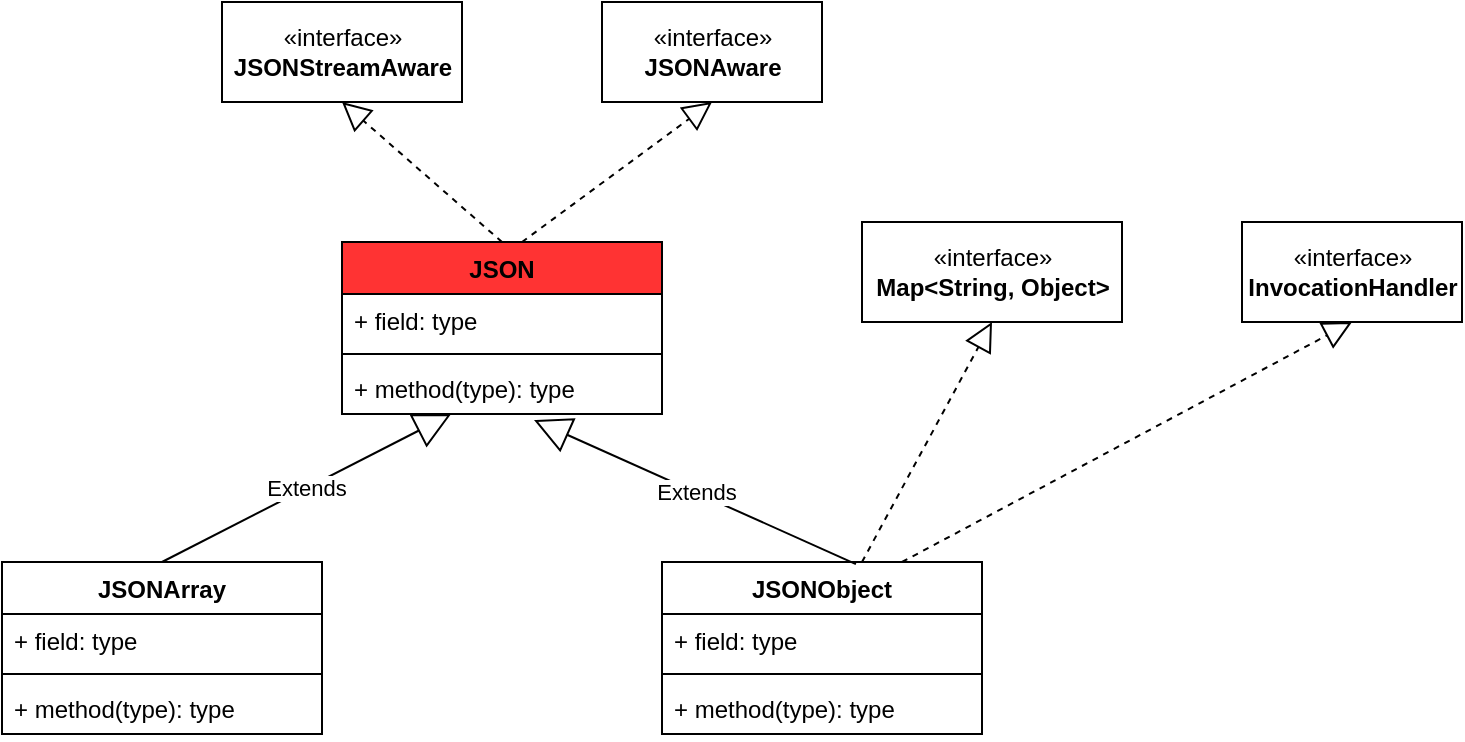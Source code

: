 <mxfile version="13.9.8" type="device"><diagram id="LidA605DOnQEVZmDMCaE" name="第 1 页"><mxGraphModel dx="1186" dy="598" grid="1" gridSize="10" guides="1" tooltips="1" connect="1" arrows="1" fold="1" page="1" pageScale="1" pageWidth="33000" pageHeight="46081" math="0" shadow="0"><root><mxCell id="0"/><mxCell id="1" parent="0"/><mxCell id="-h19g9VoPCRKPN4-aigi-5" value="JSON" style="swimlane;fontStyle=1;align=center;verticalAlign=top;childLayout=stackLayout;horizontal=1;startSize=26;horizontalStack=0;resizeParent=1;resizeParentMax=0;resizeLast=0;collapsible=1;marginBottom=0;fillColor=#FF3333;" parent="1" vertex="1"><mxGeometry x="340" y="470" width="160" height="86" as="geometry"/></mxCell><mxCell id="-h19g9VoPCRKPN4-aigi-11" value="" style="endArrow=block;dashed=1;endFill=0;endSize=12;html=1;entryX=0.5;entryY=1;entryDx=0;entryDy=0;" parent="-h19g9VoPCRKPN4-aigi-5" target="-h19g9VoPCRKPN4-aigi-10" edge="1"><mxGeometry width="160" relative="1" as="geometry"><mxPoint x="80" as="sourcePoint"/><mxPoint x="240" as="targetPoint"/></mxGeometry></mxCell><mxCell id="-h19g9VoPCRKPN4-aigi-13" value="" style="endArrow=block;dashed=1;endFill=0;endSize=12;html=1;entryX=0.5;entryY=1;entryDx=0;entryDy=0;" parent="-h19g9VoPCRKPN4-aigi-5" target="-h19g9VoPCRKPN4-aigi-12" edge="1"><mxGeometry width="160" relative="1" as="geometry"><mxPoint x="90" as="sourcePoint"/><mxPoint x="250" as="targetPoint"/></mxGeometry></mxCell><mxCell id="-h19g9VoPCRKPN4-aigi-6" value="+ field: type" style="text;strokeColor=none;fillColor=none;align=left;verticalAlign=top;spacingLeft=4;spacingRight=4;overflow=hidden;rotatable=0;points=[[0,0.5],[1,0.5]];portConstraint=eastwest;" parent="-h19g9VoPCRKPN4-aigi-5" vertex="1"><mxGeometry y="26" width="160" height="26" as="geometry"/></mxCell><mxCell id="-h19g9VoPCRKPN4-aigi-7" value="" style="line;strokeWidth=1;fillColor=none;align=left;verticalAlign=middle;spacingTop=-1;spacingLeft=3;spacingRight=3;rotatable=0;labelPosition=right;points=[];portConstraint=eastwest;" parent="-h19g9VoPCRKPN4-aigi-5" vertex="1"><mxGeometry y="52" width="160" height="8" as="geometry"/></mxCell><mxCell id="-h19g9VoPCRKPN4-aigi-8" value="+ method(type): type" style="text;strokeColor=none;fillColor=none;align=left;verticalAlign=top;spacingLeft=4;spacingRight=4;overflow=hidden;rotatable=0;points=[[0,0.5],[1,0.5]];portConstraint=eastwest;" parent="-h19g9VoPCRKPN4-aigi-5" vertex="1"><mxGeometry y="60" width="160" height="26" as="geometry"/></mxCell><mxCell id="-h19g9VoPCRKPN4-aigi-10" value="«interface»&lt;br&gt;&lt;b&gt;JSONStreamAware&lt;/b&gt;" style="html=1;" parent="1" vertex="1"><mxGeometry x="280" y="350" width="120" height="50" as="geometry"/></mxCell><mxCell id="-h19g9VoPCRKPN4-aigi-12" value="«interface»&lt;br&gt;&lt;b&gt;JSONAware&lt;/b&gt;" style="html=1;" parent="1" vertex="1"><mxGeometry x="470" y="350" width="110" height="50" as="geometry"/></mxCell><mxCell id="-h19g9VoPCRKPN4-aigi-1" value="JSONArray" style="swimlane;fontStyle=1;align=center;verticalAlign=top;childLayout=stackLayout;horizontal=1;startSize=26;horizontalStack=0;resizeParent=1;resizeParentMax=0;resizeLast=0;collapsible=1;marginBottom=0;" parent="1" vertex="1"><mxGeometry x="170" y="630" width="160" height="86" as="geometry"/></mxCell><mxCell id="-h19g9VoPCRKPN4-aigi-9" value="Extends" style="endArrow=block;endSize=16;endFill=0;html=1;" parent="-h19g9VoPCRKPN4-aigi-1" target="-h19g9VoPCRKPN4-aigi-8" edge="1"><mxGeometry width="160" relative="1" as="geometry"><mxPoint x="80" as="sourcePoint"/><mxPoint x="240" as="targetPoint"/></mxGeometry></mxCell><mxCell id="-h19g9VoPCRKPN4-aigi-2" value="+ field: type" style="text;strokeColor=none;fillColor=none;align=left;verticalAlign=top;spacingLeft=4;spacingRight=4;overflow=hidden;rotatable=0;points=[[0,0.5],[1,0.5]];portConstraint=eastwest;" parent="-h19g9VoPCRKPN4-aigi-1" vertex="1"><mxGeometry y="26" width="160" height="26" as="geometry"/></mxCell><mxCell id="-h19g9VoPCRKPN4-aigi-3" value="" style="line;strokeWidth=1;fillColor=none;align=left;verticalAlign=middle;spacingTop=-1;spacingLeft=3;spacingRight=3;rotatable=0;labelPosition=right;points=[];portConstraint=eastwest;" parent="-h19g9VoPCRKPN4-aigi-1" vertex="1"><mxGeometry y="52" width="160" height="8" as="geometry"/></mxCell><mxCell id="-h19g9VoPCRKPN4-aigi-4" value="+ method(type): type" style="text;strokeColor=none;fillColor=none;align=left;verticalAlign=top;spacingLeft=4;spacingRight=4;overflow=hidden;rotatable=0;points=[[0,0.5],[1,0.5]];portConstraint=eastwest;" parent="-h19g9VoPCRKPN4-aigi-1" vertex="1"><mxGeometry y="60" width="160" height="26" as="geometry"/></mxCell><mxCell id="-h19g9VoPCRKPN4-aigi-14" value="JSONObject" style="swimlane;fontStyle=1;align=center;verticalAlign=top;childLayout=stackLayout;horizontal=1;startSize=26;horizontalStack=0;resizeParent=1;resizeParentMax=0;resizeLast=0;collapsible=1;marginBottom=0;" parent="1" vertex="1"><mxGeometry x="500" y="630" width="160" height="86" as="geometry"/></mxCell><mxCell id="Su5ISAKbnF7wJJoRbCjy-3" value="" style="endArrow=block;dashed=1;endFill=0;endSize=12;html=1;entryX=0.5;entryY=1;entryDx=0;entryDy=0;" edge="1" parent="-h19g9VoPCRKPN4-aigi-14" target="Su5ISAKbnF7wJJoRbCjy-1"><mxGeometry width="160" relative="1" as="geometry"><mxPoint x="100" as="sourcePoint"/><mxPoint x="260" as="targetPoint"/></mxGeometry></mxCell><mxCell id="Su5ISAKbnF7wJJoRbCjy-4" value="" style="endArrow=block;dashed=1;endFill=0;endSize=12;html=1;entryX=0.5;entryY=1;entryDx=0;entryDy=0;" edge="1" parent="-h19g9VoPCRKPN4-aigi-14" target="Su5ISAKbnF7wJJoRbCjy-2"><mxGeometry width="160" relative="1" as="geometry"><mxPoint x="120" as="sourcePoint"/><mxPoint x="280" as="targetPoint"/></mxGeometry></mxCell><mxCell id="-h19g9VoPCRKPN4-aigi-15" value="+ field: type" style="text;strokeColor=none;fillColor=none;align=left;verticalAlign=top;spacingLeft=4;spacingRight=4;overflow=hidden;rotatable=0;points=[[0,0.5],[1,0.5]];portConstraint=eastwest;" parent="-h19g9VoPCRKPN4-aigi-14" vertex="1"><mxGeometry y="26" width="160" height="26" as="geometry"/></mxCell><mxCell id="-h19g9VoPCRKPN4-aigi-16" value="" style="line;strokeWidth=1;fillColor=none;align=left;verticalAlign=middle;spacingTop=-1;spacingLeft=3;spacingRight=3;rotatable=0;labelPosition=right;points=[];portConstraint=eastwest;" parent="-h19g9VoPCRKPN4-aigi-14" vertex="1"><mxGeometry y="52" width="160" height="8" as="geometry"/></mxCell><mxCell id="-h19g9VoPCRKPN4-aigi-17" value="+ method(type): type" style="text;strokeColor=none;fillColor=none;align=left;verticalAlign=top;spacingLeft=4;spacingRight=4;overflow=hidden;rotatable=0;points=[[0,0.5],[1,0.5]];portConstraint=eastwest;" parent="-h19g9VoPCRKPN4-aigi-14" vertex="1"><mxGeometry y="60" width="160" height="26" as="geometry"/></mxCell><mxCell id="-h19g9VoPCRKPN4-aigi-18" value="Extends" style="endArrow=block;endSize=16;endFill=0;html=1;entryX=0.6;entryY=1.115;entryDx=0;entryDy=0;entryPerimeter=0;exitX=0.606;exitY=0.012;exitDx=0;exitDy=0;exitPerimeter=0;" parent="1" source="-h19g9VoPCRKPN4-aigi-14" target="-h19g9VoPCRKPN4-aigi-8" edge="1"><mxGeometry width="160" relative="1" as="geometry"><mxPoint x="620" y="630" as="sourcePoint"/><mxPoint x="780" y="630" as="targetPoint"/></mxGeometry></mxCell><mxCell id="Su5ISAKbnF7wJJoRbCjy-1" value="«interface»&lt;br&gt;&lt;b&gt;Map&amp;lt;String, Object&amp;gt;&lt;/b&gt;" style="html=1;fillColor=#FFFFFF;" vertex="1" parent="1"><mxGeometry x="600" y="460" width="130" height="50" as="geometry"/></mxCell><mxCell id="Su5ISAKbnF7wJJoRbCjy-2" value="«interface»&lt;br&gt;&lt;b&gt;InvocationHandler&lt;/b&gt;" style="html=1;fillColor=#FFFFFF;" vertex="1" parent="1"><mxGeometry x="790" y="460" width="110" height="50" as="geometry"/></mxCell></root></mxGraphModel></diagram></mxfile>